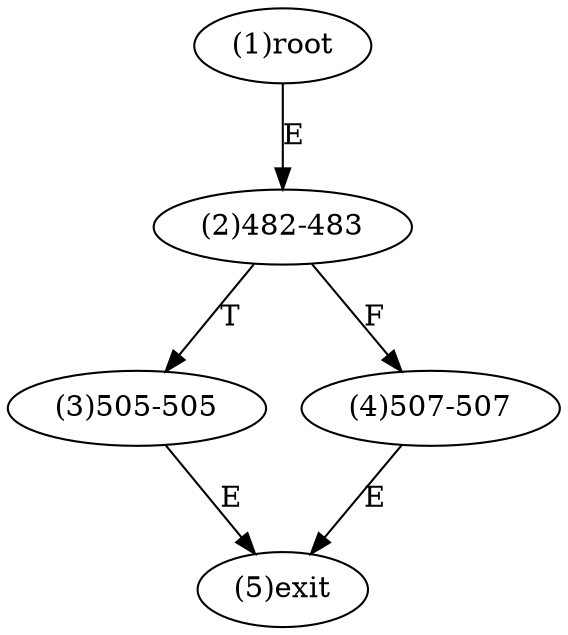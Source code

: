 digraph "" { 
1[ label="(1)root"];
2[ label="(2)482-483"];
3[ label="(3)505-505"];
4[ label="(4)507-507"];
5[ label="(5)exit"];
1->2[ label="E"];
2->4[ label="F"];
2->3[ label="T"];
3->5[ label="E"];
4->5[ label="E"];
}